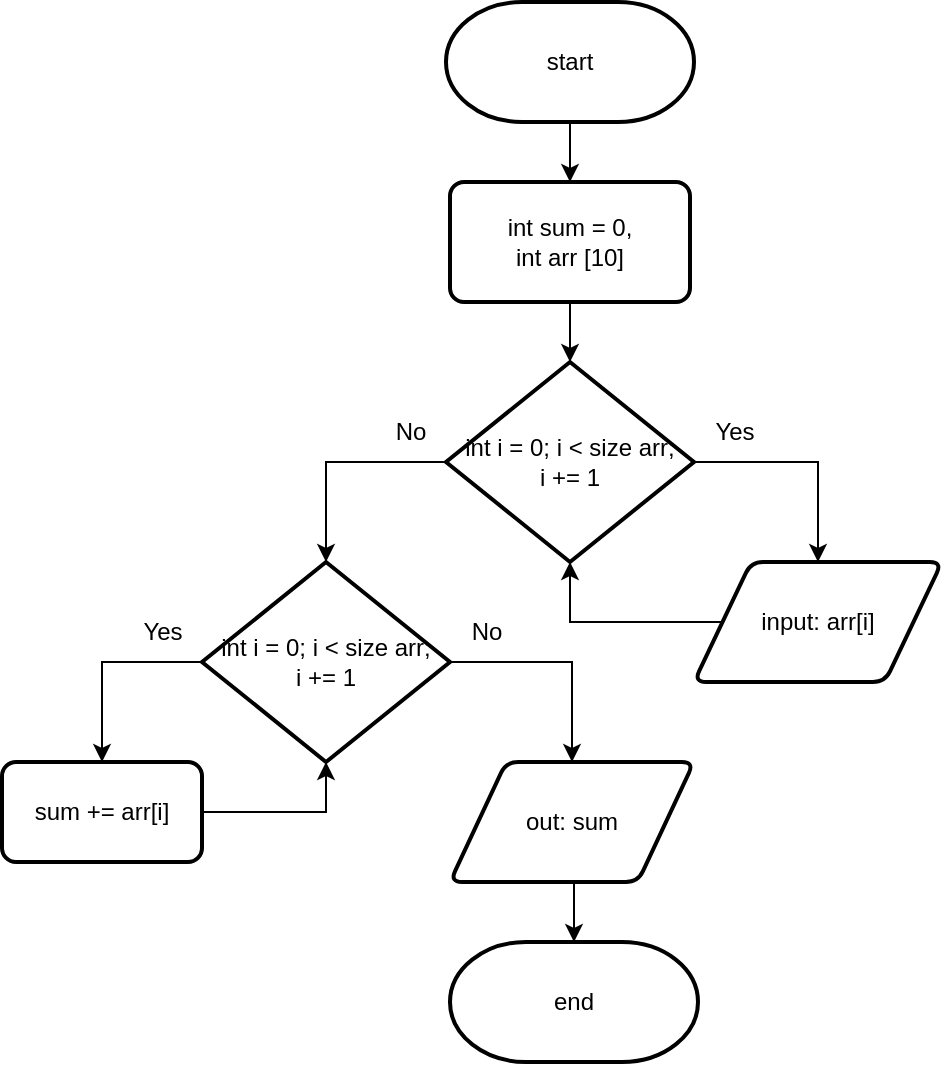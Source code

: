 <mxfile version="20.2.3" type="device"><diagram id="C5RBs43oDa-KdzZeNtuy" name="Page-1"><mxGraphModel dx="1022" dy="1810" grid="1" gridSize="10" guides="1" tooltips="1" connect="1" arrows="1" fold="1" page="1" pageScale="1" pageWidth="827" pageHeight="1169" math="0" shadow="0"><root><mxCell id="WIyWlLk6GJQsqaUBKTNV-0"/><mxCell id="WIyWlLk6GJQsqaUBKTNV-1" parent="WIyWlLk6GJQsqaUBKTNV-0"/><mxCell id="dCVzsrj7JZ9YYbF6rYb7-11" style="edgeStyle=orthogonalEdgeStyle;rounded=0;orthogonalLoop=1;jettySize=auto;html=1;exitX=0.5;exitY=1;exitDx=0;exitDy=0;exitPerimeter=0;entryX=0.5;entryY=0;entryDx=0;entryDy=0;" edge="1" parent="WIyWlLk6GJQsqaUBKTNV-1" source="dCVzsrj7JZ9YYbF6rYb7-0" target="dCVzsrj7JZ9YYbF6rYb7-10"><mxGeometry relative="1" as="geometry"/></mxCell><mxCell id="dCVzsrj7JZ9YYbF6rYb7-0" value="start" style="strokeWidth=2;html=1;shape=mxgraph.flowchart.terminator;whiteSpace=wrap;" vertex="1" parent="WIyWlLk6GJQsqaUBKTNV-1"><mxGeometry x="356" y="-80" width="124" height="60" as="geometry"/></mxCell><mxCell id="dCVzsrj7JZ9YYbF6rYb7-7" style="edgeStyle=orthogonalEdgeStyle;rounded=0;orthogonalLoop=1;jettySize=auto;html=1;exitX=1;exitY=0.5;exitDx=0;exitDy=0;exitPerimeter=0;" edge="1" parent="WIyWlLk6GJQsqaUBKTNV-1" source="dCVzsrj7JZ9YYbF6rYb7-2" target="dCVzsrj7JZ9YYbF6rYb7-4"><mxGeometry relative="1" as="geometry"/></mxCell><mxCell id="dCVzsrj7JZ9YYbF6rYb7-16" style="edgeStyle=orthogonalEdgeStyle;rounded=0;orthogonalLoop=1;jettySize=auto;html=1;exitX=0;exitY=0.5;exitDx=0;exitDy=0;exitPerimeter=0;entryX=0.5;entryY=0;entryDx=0;entryDy=0;entryPerimeter=0;" edge="1" parent="WIyWlLk6GJQsqaUBKTNV-1" source="dCVzsrj7JZ9YYbF6rYb7-2" target="dCVzsrj7JZ9YYbF6rYb7-13"><mxGeometry relative="1" as="geometry"/></mxCell><mxCell id="dCVzsrj7JZ9YYbF6rYb7-2" value="int i = 0; i &amp;lt; size arr;&lt;br&gt;i += 1" style="strokeWidth=2;html=1;shape=mxgraph.flowchart.decision;whiteSpace=wrap;" vertex="1" parent="WIyWlLk6GJQsqaUBKTNV-1"><mxGeometry x="356" y="100" width="124" height="100" as="geometry"/></mxCell><mxCell id="dCVzsrj7JZ9YYbF6rYb7-8" style="edgeStyle=orthogonalEdgeStyle;rounded=0;orthogonalLoop=1;jettySize=auto;html=1;exitX=0;exitY=0.5;exitDx=0;exitDy=0;entryX=0.5;entryY=1;entryDx=0;entryDy=0;entryPerimeter=0;" edge="1" parent="WIyWlLk6GJQsqaUBKTNV-1" source="dCVzsrj7JZ9YYbF6rYb7-4" target="dCVzsrj7JZ9YYbF6rYb7-2"><mxGeometry relative="1" as="geometry"><Array as="points"><mxPoint x="418" y="230"/></Array></mxGeometry></mxCell><mxCell id="dCVzsrj7JZ9YYbF6rYb7-4" value="input: arr[i]" style="shape=parallelogram;html=1;strokeWidth=2;perimeter=parallelogramPerimeter;whiteSpace=wrap;rounded=1;arcSize=12;size=0.23;" vertex="1" parent="WIyWlLk6GJQsqaUBKTNV-1"><mxGeometry x="480" y="200" width="124" height="60" as="geometry"/></mxCell><mxCell id="dCVzsrj7JZ9YYbF6rYb7-12" style="edgeStyle=orthogonalEdgeStyle;rounded=0;orthogonalLoop=1;jettySize=auto;html=1;exitX=0.5;exitY=1;exitDx=0;exitDy=0;entryX=0.5;entryY=0;entryDx=0;entryDy=0;entryPerimeter=0;" edge="1" parent="WIyWlLk6GJQsqaUBKTNV-1" source="dCVzsrj7JZ9YYbF6rYb7-10" target="dCVzsrj7JZ9YYbF6rYb7-2"><mxGeometry relative="1" as="geometry"/></mxCell><mxCell id="dCVzsrj7JZ9YYbF6rYb7-10" value="int sum = 0,&lt;br&gt;int arr [10]" style="rounded=1;whiteSpace=wrap;html=1;absoluteArcSize=1;arcSize=14;strokeWidth=2;" vertex="1" parent="WIyWlLk6GJQsqaUBKTNV-1"><mxGeometry x="358" y="10" width="120" height="60" as="geometry"/></mxCell><mxCell id="dCVzsrj7JZ9YYbF6rYb7-15" style="edgeStyle=orthogonalEdgeStyle;rounded=0;orthogonalLoop=1;jettySize=auto;html=1;exitX=0;exitY=0.5;exitDx=0;exitDy=0;exitPerimeter=0;entryX=0.5;entryY=0;entryDx=0;entryDy=0;" edge="1" parent="WIyWlLk6GJQsqaUBKTNV-1" source="dCVzsrj7JZ9YYbF6rYb7-13" target="dCVzsrj7JZ9YYbF6rYb7-14"><mxGeometry relative="1" as="geometry"/></mxCell><mxCell id="dCVzsrj7JZ9YYbF6rYb7-19" style="edgeStyle=orthogonalEdgeStyle;rounded=0;orthogonalLoop=1;jettySize=auto;html=1;exitX=1;exitY=0.5;exitDx=0;exitDy=0;exitPerimeter=0;" edge="1" parent="WIyWlLk6GJQsqaUBKTNV-1" source="dCVzsrj7JZ9YYbF6rYb7-13" target="dCVzsrj7JZ9YYbF6rYb7-18"><mxGeometry relative="1" as="geometry"/></mxCell><mxCell id="dCVzsrj7JZ9YYbF6rYb7-13" value="int i = 0; i &amp;lt; size arr;&lt;br&gt;i += 1" style="strokeWidth=2;html=1;shape=mxgraph.flowchart.decision;whiteSpace=wrap;" vertex="1" parent="WIyWlLk6GJQsqaUBKTNV-1"><mxGeometry x="234" y="200" width="124" height="100" as="geometry"/></mxCell><mxCell id="dCVzsrj7JZ9YYbF6rYb7-17" style="edgeStyle=orthogonalEdgeStyle;rounded=0;orthogonalLoop=1;jettySize=auto;html=1;exitX=1;exitY=0.5;exitDx=0;exitDy=0;entryX=0.5;entryY=1;entryDx=0;entryDy=0;entryPerimeter=0;" edge="1" parent="WIyWlLk6GJQsqaUBKTNV-1" source="dCVzsrj7JZ9YYbF6rYb7-14" target="dCVzsrj7JZ9YYbF6rYb7-13"><mxGeometry relative="1" as="geometry"/></mxCell><mxCell id="dCVzsrj7JZ9YYbF6rYb7-14" value="sum += arr[i]" style="rounded=1;whiteSpace=wrap;html=1;absoluteArcSize=1;arcSize=14;strokeWidth=2;" vertex="1" parent="WIyWlLk6GJQsqaUBKTNV-1"><mxGeometry x="134" y="300" width="100" height="50" as="geometry"/></mxCell><mxCell id="dCVzsrj7JZ9YYbF6rYb7-22" style="edgeStyle=orthogonalEdgeStyle;rounded=0;orthogonalLoop=1;jettySize=auto;html=1;exitX=0.5;exitY=1;exitDx=0;exitDy=0;entryX=0.5;entryY=0;entryDx=0;entryDy=0;entryPerimeter=0;" edge="1" parent="WIyWlLk6GJQsqaUBKTNV-1" source="dCVzsrj7JZ9YYbF6rYb7-18" target="dCVzsrj7JZ9YYbF6rYb7-21"><mxGeometry relative="1" as="geometry"/></mxCell><mxCell id="dCVzsrj7JZ9YYbF6rYb7-18" value="out: sum" style="shape=parallelogram;html=1;strokeWidth=2;perimeter=parallelogramPerimeter;whiteSpace=wrap;rounded=1;arcSize=12;size=0.23;" vertex="1" parent="WIyWlLk6GJQsqaUBKTNV-1"><mxGeometry x="358" y="300" width="122" height="60" as="geometry"/></mxCell><mxCell id="dCVzsrj7JZ9YYbF6rYb7-21" value="end" style="strokeWidth=2;html=1;shape=mxgraph.flowchart.terminator;whiteSpace=wrap;" vertex="1" parent="WIyWlLk6GJQsqaUBKTNV-1"><mxGeometry x="358" y="390" width="124" height="60" as="geometry"/></mxCell><mxCell id="dCVzsrj7JZ9YYbF6rYb7-23" value="Yes" style="text;html=1;align=center;verticalAlign=middle;resizable=0;points=[];autosize=1;strokeColor=none;fillColor=none;" vertex="1" parent="WIyWlLk6GJQsqaUBKTNV-1"><mxGeometry x="480" y="120" width="40" height="30" as="geometry"/></mxCell><mxCell id="dCVzsrj7JZ9YYbF6rYb7-24" value="Yes" style="text;html=1;align=center;verticalAlign=middle;resizable=0;points=[];autosize=1;strokeColor=none;fillColor=none;" vertex="1" parent="WIyWlLk6GJQsqaUBKTNV-1"><mxGeometry x="194" y="220" width="40" height="30" as="geometry"/></mxCell><mxCell id="dCVzsrj7JZ9YYbF6rYb7-25" value="No" style="text;html=1;align=center;verticalAlign=middle;resizable=0;points=[];autosize=1;strokeColor=none;fillColor=none;" vertex="1" parent="WIyWlLk6GJQsqaUBKTNV-1"><mxGeometry x="318" y="120" width="40" height="30" as="geometry"/></mxCell><mxCell id="dCVzsrj7JZ9YYbF6rYb7-26" value="No" style="text;html=1;align=center;verticalAlign=middle;resizable=0;points=[];autosize=1;strokeColor=none;fillColor=none;" vertex="1" parent="WIyWlLk6GJQsqaUBKTNV-1"><mxGeometry x="356" y="220" width="40" height="30" as="geometry"/></mxCell></root></mxGraphModel></diagram></mxfile>